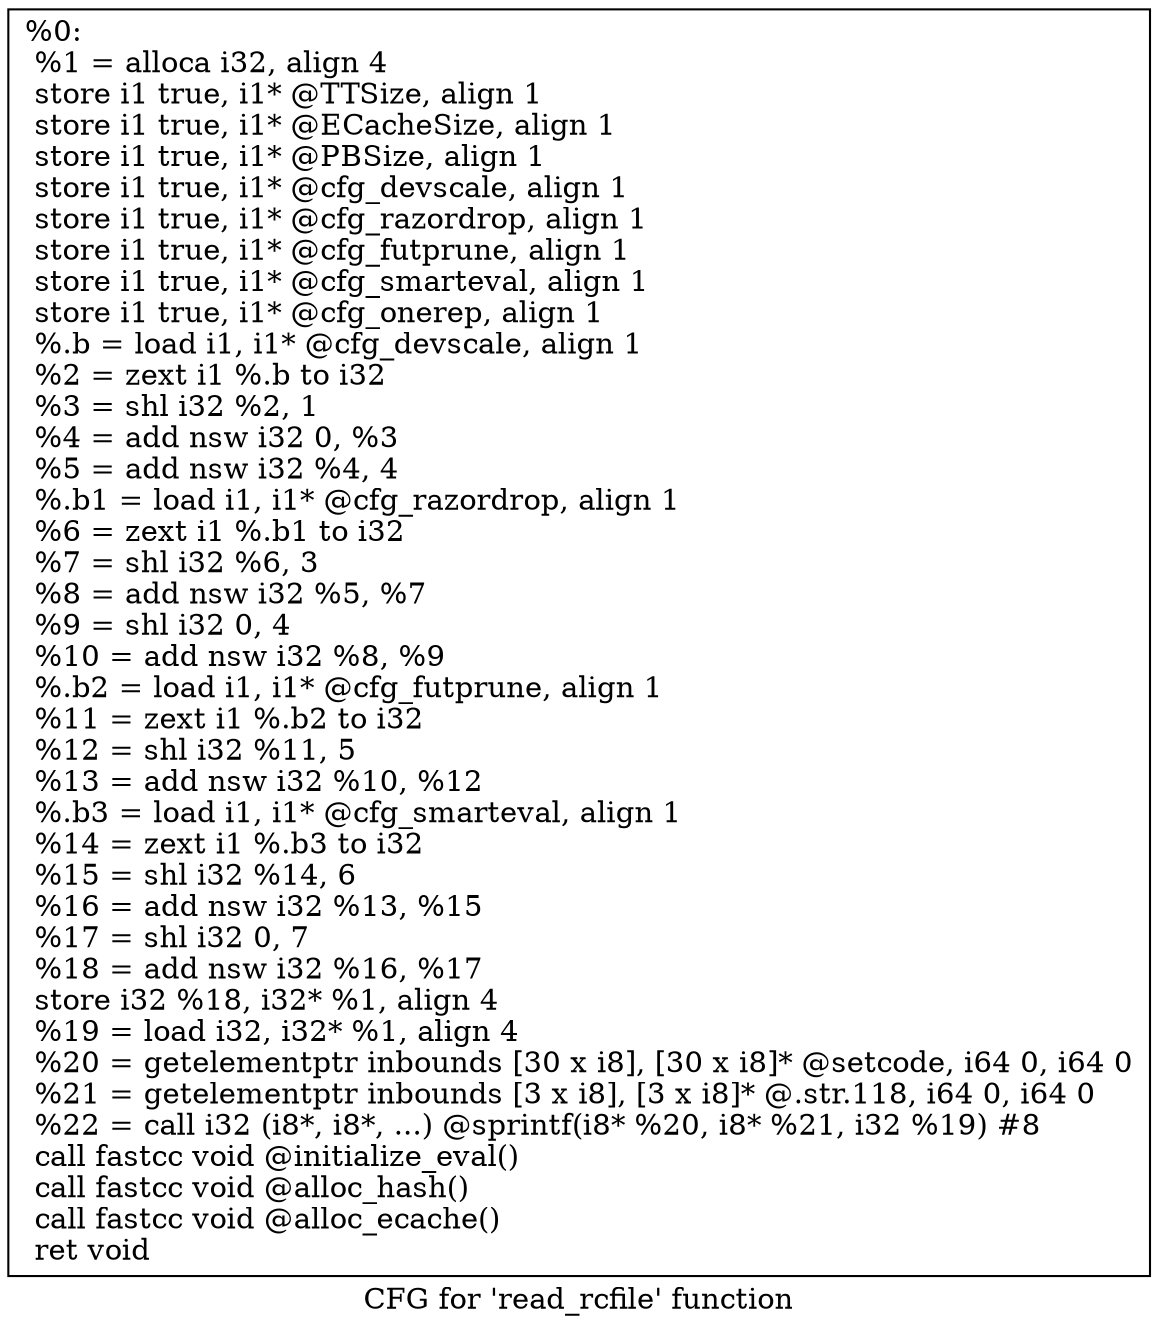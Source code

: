 digraph "CFG for 'read_rcfile' function" {
	label="CFG for 'read_rcfile' function";

	Node0x26c0df0 [shape=record,label="{%0:\l  %1 = alloca i32, align 4\l  store i1 true, i1* @TTSize, align 1\l  store i1 true, i1* @ECacheSize, align 1\l  store i1 true, i1* @PBSize, align 1\l  store i1 true, i1* @cfg_devscale, align 1\l  store i1 true, i1* @cfg_razordrop, align 1\l  store i1 true, i1* @cfg_futprune, align 1\l  store i1 true, i1* @cfg_smarteval, align 1\l  store i1 true, i1* @cfg_onerep, align 1\l  %.b = load i1, i1* @cfg_devscale, align 1\l  %2 = zext i1 %.b to i32\l  %3 = shl i32 %2, 1\l  %4 = add nsw i32 0, %3\l  %5 = add nsw i32 %4, 4\l  %.b1 = load i1, i1* @cfg_razordrop, align 1\l  %6 = zext i1 %.b1 to i32\l  %7 = shl i32 %6, 3\l  %8 = add nsw i32 %5, %7\l  %9 = shl i32 0, 4\l  %10 = add nsw i32 %8, %9\l  %.b2 = load i1, i1* @cfg_futprune, align 1\l  %11 = zext i1 %.b2 to i32\l  %12 = shl i32 %11, 5\l  %13 = add nsw i32 %10, %12\l  %.b3 = load i1, i1* @cfg_smarteval, align 1\l  %14 = zext i1 %.b3 to i32\l  %15 = shl i32 %14, 6\l  %16 = add nsw i32 %13, %15\l  %17 = shl i32 0, 7\l  %18 = add nsw i32 %16, %17\l  store i32 %18, i32* %1, align 4\l  %19 = load i32, i32* %1, align 4\l  %20 = getelementptr inbounds [30 x i8], [30 x i8]* @setcode, i64 0, i64 0\l  %21 = getelementptr inbounds [3 x i8], [3 x i8]* @.str.118, i64 0, i64 0\l  %22 = call i32 (i8*, i8*, ...) @sprintf(i8* %20, i8* %21, i32 %19) #8\l  call fastcc void @initialize_eval()\l  call fastcc void @alloc_hash()\l  call fastcc void @alloc_ecache()\l  ret void\l}"];
}
